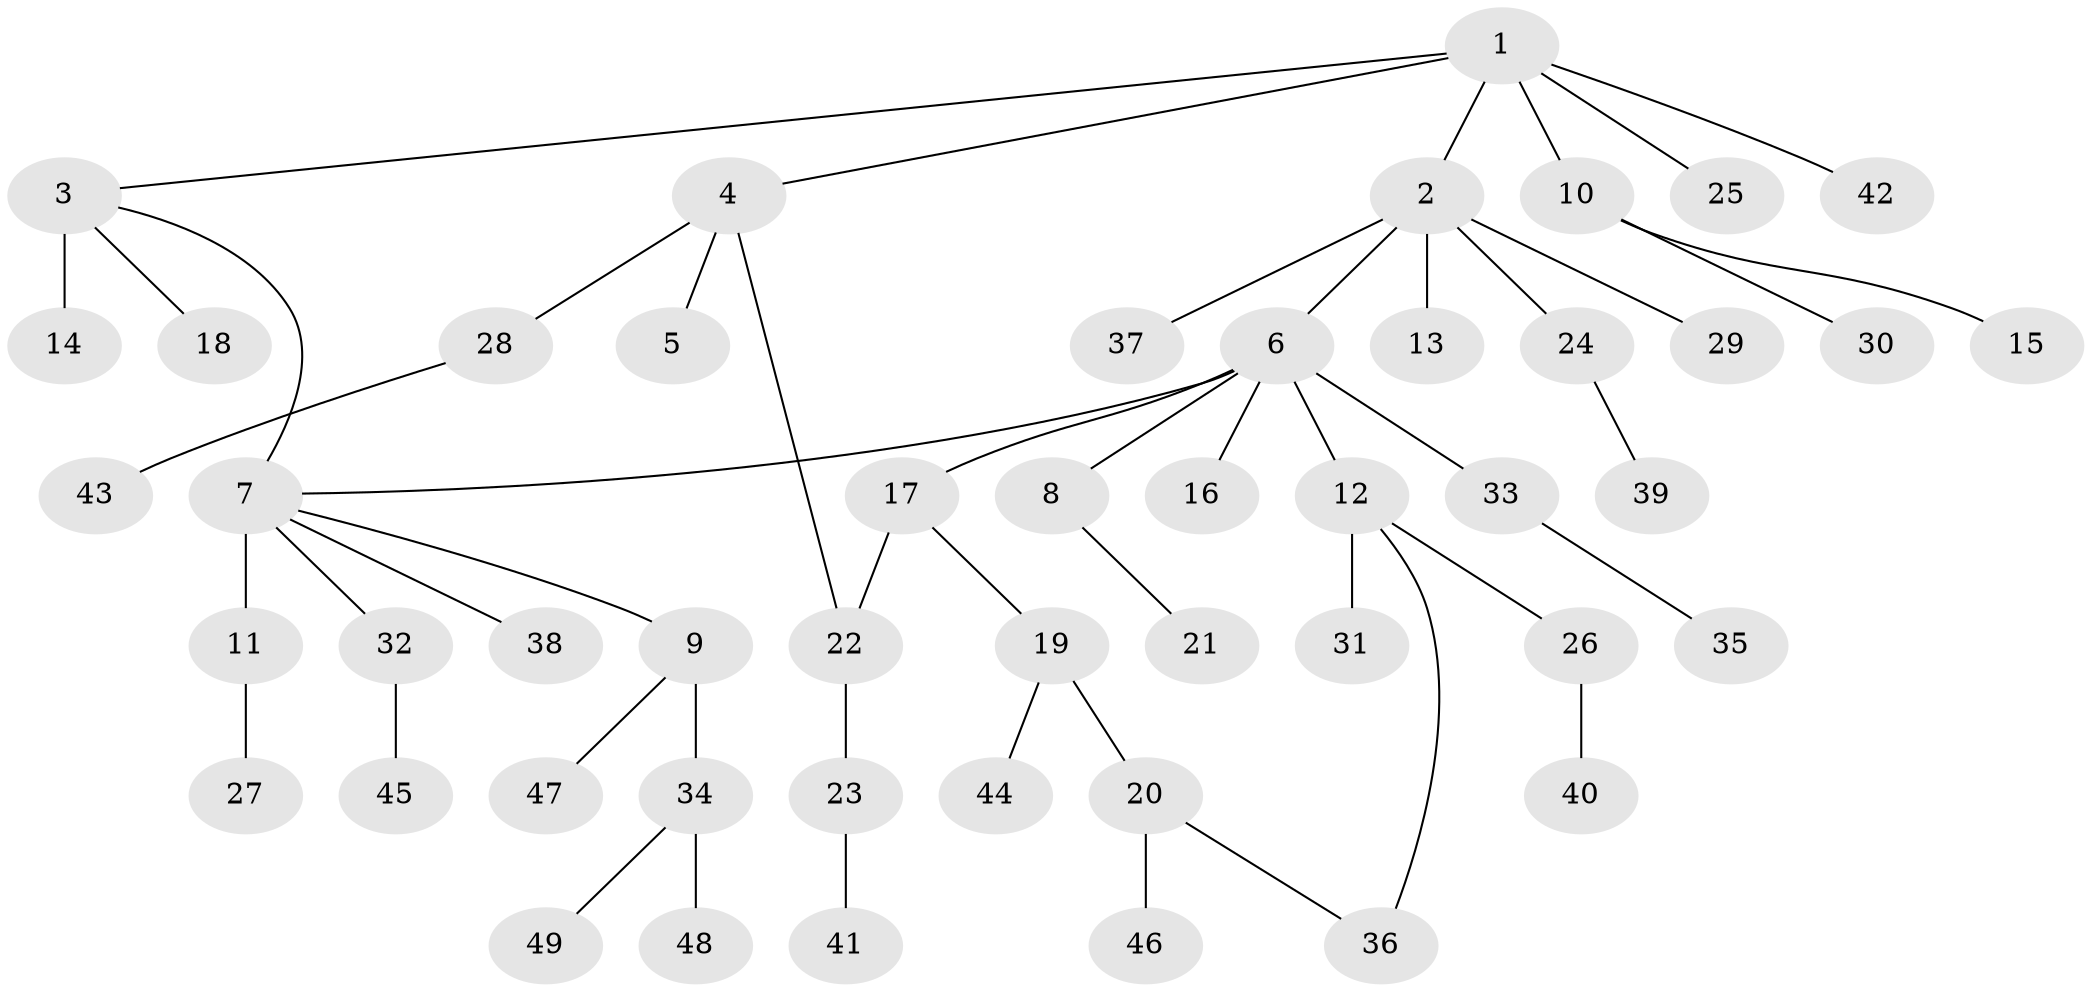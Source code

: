 // original degree distribution, {7: 0.01639344262295082, 9: 0.01639344262295082, 8: 0.01639344262295082, 5: 0.02459016393442623, 2: 0.13934426229508196, 11: 0.00819672131147541, 16: 0.00819672131147541, 3: 0.05737704918032787, 1: 0.6639344262295082, 4: 0.040983606557377046, 6: 0.00819672131147541}
// Generated by graph-tools (version 1.1) at 2025/50/03/04/25 22:50:13]
// undirected, 49 vertices, 51 edges
graph export_dot {
  node [color=gray90,style=filled];
  1;
  2;
  3;
  4;
  5;
  6;
  7;
  8;
  9;
  10;
  11;
  12;
  13;
  14;
  15;
  16;
  17;
  18;
  19;
  20;
  21;
  22;
  23;
  24;
  25;
  26;
  27;
  28;
  29;
  30;
  31;
  32;
  33;
  34;
  35;
  36;
  37;
  38;
  39;
  40;
  41;
  42;
  43;
  44;
  45;
  46;
  47;
  48;
  49;
  1 -- 2 [weight=1.0];
  1 -- 3 [weight=1.0];
  1 -- 4 [weight=1.0];
  1 -- 10 [weight=1.0];
  1 -- 25 [weight=1.0];
  1 -- 42 [weight=1.0];
  2 -- 6 [weight=1.0];
  2 -- 13 [weight=3.0];
  2 -- 24 [weight=1.0];
  2 -- 29 [weight=1.0];
  2 -- 37 [weight=1.0];
  3 -- 7 [weight=1.0];
  3 -- 14 [weight=4.0];
  3 -- 18 [weight=1.0];
  4 -- 5 [weight=1.0];
  4 -- 22 [weight=1.0];
  4 -- 28 [weight=1.0];
  6 -- 7 [weight=1.0];
  6 -- 8 [weight=1.0];
  6 -- 12 [weight=1.0];
  6 -- 16 [weight=1.0];
  6 -- 17 [weight=1.0];
  6 -- 33 [weight=3.0];
  7 -- 9 [weight=1.0];
  7 -- 11 [weight=10.0];
  7 -- 32 [weight=1.0];
  7 -- 38 [weight=1.0];
  8 -- 21 [weight=1.0];
  9 -- 34 [weight=2.0];
  9 -- 47 [weight=1.0];
  10 -- 15 [weight=1.0];
  10 -- 30 [weight=1.0];
  11 -- 27 [weight=1.0];
  12 -- 26 [weight=1.0];
  12 -- 31 [weight=5.0];
  12 -- 36 [weight=1.0];
  17 -- 19 [weight=1.0];
  17 -- 22 [weight=1.0];
  19 -- 20 [weight=5.0];
  19 -- 44 [weight=1.0];
  20 -- 36 [weight=1.0];
  20 -- 46 [weight=1.0];
  22 -- 23 [weight=1.0];
  23 -- 41 [weight=1.0];
  24 -- 39 [weight=2.0];
  26 -- 40 [weight=4.0];
  28 -- 43 [weight=1.0];
  32 -- 45 [weight=1.0];
  33 -- 35 [weight=1.0];
  34 -- 48 [weight=1.0];
  34 -- 49 [weight=1.0];
}
